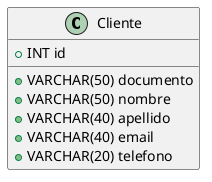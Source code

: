 @startuml

class Cliente {
    + INT id
    + VARCHAR(50) documento
    + VARCHAR(50) nombre
    + VARCHAR(40) apellido
    + VARCHAR(40) email
    + VARCHAR(20) telefono
}

@enduml
